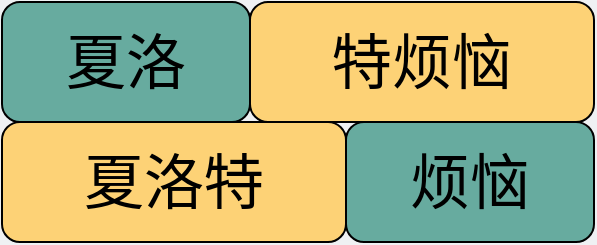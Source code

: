 <mxfile version="20.1.1" type="github">
  <diagram id="3228e29e-7158-1315-38df-8450db1d8a1d" name="Page-1">
    <mxGraphModel dx="1298" dy="699" grid="0" gridSize="10" guides="1" tooltips="1" connect="1" arrows="1" fold="1" page="1" pageScale="1" pageWidth="600" pageHeight="250" background="#EFF1F3" math="0" shadow="0">
      <root>
        <mxCell id="0" />
        <mxCell id="1" parent="0" />
        <mxCell id="aMB2SkQLuwcF9kNnRCJI-1" value="&lt;font style=&quot;font-size: 30px;&quot;&gt;夏洛&lt;/font&gt;" style="rounded=1;whiteSpace=wrap;html=1;strokeWidth=1;fontSize=30;strokeColor=#000000;fillColor=#67AB9F;" parent="1" vertex="1">
          <mxGeometry x="148" y="65" width="124" height="60" as="geometry" />
        </mxCell>
        <mxCell id="LV4p365XhPEVE4Nknt55-2" value="&lt;font style=&quot;font-size: 30px;&quot;&gt;特烦恼&lt;/font&gt;" style="rounded=1;whiteSpace=wrap;html=1;strokeWidth=1;fontSize=30;strokeColor=#000000;fillColor=#FDD276;" parent="1" vertex="1">
          <mxGeometry x="272" y="65" width="172" height="60" as="geometry" />
        </mxCell>
        <mxCell id="RTzJ7AqwZNT3_i_I9ckD-1" value="&lt;font style=&quot;font-size: 30px;&quot;&gt;夏洛特&lt;/font&gt;" style="rounded=1;whiteSpace=wrap;html=1;strokeWidth=1;fontSize=30;strokeColor=#000000;fillColor=#FDD276;" vertex="1" parent="1">
          <mxGeometry x="148" y="125" width="172" height="60" as="geometry" />
        </mxCell>
        <mxCell id="RTzJ7AqwZNT3_i_I9ckD-2" value="&lt;font style=&quot;font-size: 30px;&quot;&gt;烦恼&lt;/font&gt;" style="rounded=1;whiteSpace=wrap;html=1;strokeWidth=1;fontSize=30;strokeColor=#000000;fillColor=#67AB9F;" vertex="1" parent="1">
          <mxGeometry x="320" y="125" width="124" height="60" as="geometry" />
        </mxCell>
      </root>
    </mxGraphModel>
  </diagram>
</mxfile>
